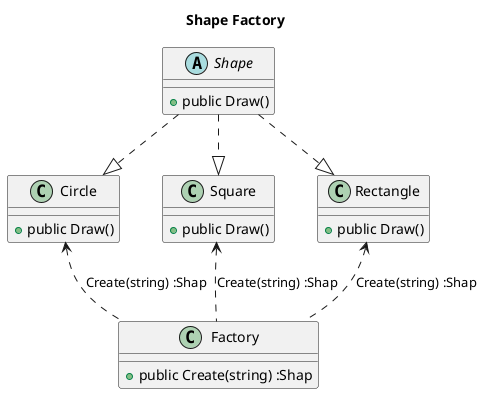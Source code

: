 @startuml
title Shape Factory
abstract class Shape {
    + public Draw() 
}
class Circle {
    + public Draw()
}
class Square {
    + public Draw()
}
class Rectangle {
    + public Draw()
}
class Factory {
    + public Create(string) :Shap
}
Circle <|.up. Shape
Square <|.up. Shape
Rectangle <|.up. Shape

Rectangle <.down. Factory:Create(string) :Shap
Circle <.down. Factory:Create(string) :Shap
Square <.down. Factory:Create(string) :Shap
@enduml